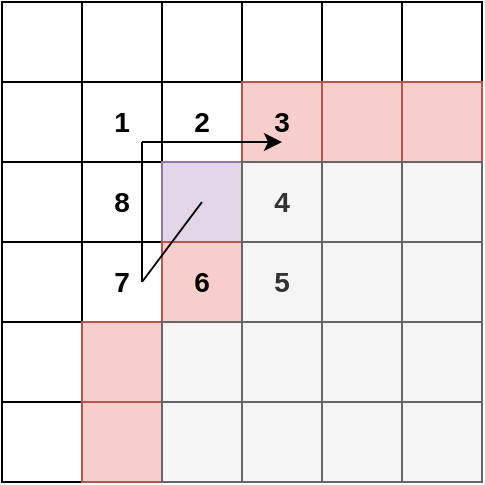 <mxfile version="15.8.7" type="device"><diagram id="Ebmifvg5upAK-ysGG3Q-" name="Seite-1"><mxGraphModel dx="569" dy="346" grid="1" gridSize="10" guides="1" tooltips="1" connect="1" arrows="1" fold="1" page="1" pageScale="1" pageWidth="827" pageHeight="1169" math="0" shadow="0"><root><mxCell id="0"/><mxCell id="1" parent="0"/><mxCell id="wnexn6uMr79CD4PGVwcj-1" value="" style="whiteSpace=wrap;html=1;aspect=fixed;" vertex="1" parent="1"><mxGeometry x="120" y="120" width="40" height="40" as="geometry"/></mxCell><mxCell id="wnexn6uMr79CD4PGVwcj-2" value="" style="whiteSpace=wrap;html=1;aspect=fixed;" vertex="1" parent="1"><mxGeometry x="160" y="120" width="40" height="40" as="geometry"/></mxCell><mxCell id="wnexn6uMr79CD4PGVwcj-3" value="" style="whiteSpace=wrap;html=1;aspect=fixed;" vertex="1" parent="1"><mxGeometry x="200" y="120" width="40" height="40" as="geometry"/></mxCell><mxCell id="wnexn6uMr79CD4PGVwcj-4" value="" style="whiteSpace=wrap;html=1;aspect=fixed;" vertex="1" parent="1"><mxGeometry x="240" y="120" width="40" height="40" as="geometry"/></mxCell><mxCell id="wnexn6uMr79CD4PGVwcj-5" value="" style="whiteSpace=wrap;html=1;aspect=fixed;" vertex="1" parent="1"><mxGeometry x="280" y="120" width="40" height="40" as="geometry"/></mxCell><mxCell id="wnexn6uMr79CD4PGVwcj-6" value="" style="whiteSpace=wrap;html=1;aspect=fixed;" vertex="1" parent="1"><mxGeometry x="320" y="120" width="40" height="40" as="geometry"/></mxCell><mxCell id="wnexn6uMr79CD4PGVwcj-8" value="" style="whiteSpace=wrap;html=1;aspect=fixed;" vertex="1" parent="1"><mxGeometry x="120" y="160" width="40" height="40" as="geometry"/></mxCell><mxCell id="wnexn6uMr79CD4PGVwcj-9" value="1" style="whiteSpace=wrap;html=1;aspect=fixed;fontSize=14;fontStyle=1" vertex="1" parent="1"><mxGeometry x="160" y="160" width="40" height="40" as="geometry"/></mxCell><mxCell id="wnexn6uMr79CD4PGVwcj-10" value="2" style="whiteSpace=wrap;html=1;aspect=fixed;fontSize=14;fontStyle=1" vertex="1" parent="1"><mxGeometry x="200" y="160" width="40" height="40" as="geometry"/></mxCell><mxCell id="wnexn6uMr79CD4PGVwcj-11" value="3" style="whiteSpace=wrap;html=1;aspect=fixed;fillColor=#f8cecc;strokeColor=#b85450;fontStyle=1;fontSize=14;" vertex="1" parent="1"><mxGeometry x="240" y="160" width="40" height="40" as="geometry"/></mxCell><mxCell id="wnexn6uMr79CD4PGVwcj-12" value="" style="whiteSpace=wrap;html=1;aspect=fixed;fillColor=#f8cecc;strokeColor=#b85450;" vertex="1" parent="1"><mxGeometry x="280" y="160" width="40" height="40" as="geometry"/></mxCell><mxCell id="wnexn6uMr79CD4PGVwcj-13" value="" style="whiteSpace=wrap;html=1;aspect=fixed;fillColor=#f8cecc;strokeColor=#b85450;" vertex="1" parent="1"><mxGeometry x="320" y="160" width="40" height="40" as="geometry"/></mxCell><mxCell id="wnexn6uMr79CD4PGVwcj-15" value="" style="whiteSpace=wrap;html=1;aspect=fixed;" vertex="1" parent="1"><mxGeometry x="120" y="200" width="40" height="40" as="geometry"/></mxCell><mxCell id="wnexn6uMr79CD4PGVwcj-16" value="8" style="whiteSpace=wrap;html=1;aspect=fixed;fontSize=14;fontStyle=1" vertex="1" parent="1"><mxGeometry x="160" y="200" width="40" height="40" as="geometry"/></mxCell><mxCell id="wnexn6uMr79CD4PGVwcj-17" value="" style="whiteSpace=wrap;html=1;aspect=fixed;fillColor=#e1d5e7;strokeColor=#9673a6;" vertex="1" parent="1"><mxGeometry x="200" y="200" width="40" height="40" as="geometry"/></mxCell><mxCell id="wnexn6uMr79CD4PGVwcj-18" value="4" style="whiteSpace=wrap;html=1;aspect=fixed;fillColor=#f5f5f5;fontColor=#333333;strokeColor=#666666;fontSize=14;fontStyle=1" vertex="1" parent="1"><mxGeometry x="240" y="200" width="40" height="40" as="geometry"/></mxCell><mxCell id="wnexn6uMr79CD4PGVwcj-19" value="" style="whiteSpace=wrap;html=1;aspect=fixed;fillColor=#f5f5f5;fontColor=#333333;strokeColor=#666666;" vertex="1" parent="1"><mxGeometry x="280" y="200" width="40" height="40" as="geometry"/></mxCell><mxCell id="wnexn6uMr79CD4PGVwcj-20" value="" style="whiteSpace=wrap;html=1;aspect=fixed;fillColor=#f5f5f5;fontColor=#333333;strokeColor=#666666;" vertex="1" parent="1"><mxGeometry x="320" y="200" width="40" height="40" as="geometry"/></mxCell><mxCell id="wnexn6uMr79CD4PGVwcj-22" value="" style="whiteSpace=wrap;html=1;aspect=fixed;" vertex="1" parent="1"><mxGeometry x="120" y="240" width="40" height="40" as="geometry"/></mxCell><mxCell id="wnexn6uMr79CD4PGVwcj-23" value="7" style="whiteSpace=wrap;html=1;aspect=fixed;fontSize=14;fontStyle=1" vertex="1" parent="1"><mxGeometry x="160" y="240" width="40" height="40" as="geometry"/></mxCell><mxCell id="wnexn6uMr79CD4PGVwcj-24" value="6" style="whiteSpace=wrap;html=1;aspect=fixed;fillColor=#f8cecc;strokeColor=#b85450;fontSize=14;fontStyle=1" vertex="1" parent="1"><mxGeometry x="200" y="240" width="40" height="40" as="geometry"/></mxCell><mxCell id="wnexn6uMr79CD4PGVwcj-25" value="5" style="whiteSpace=wrap;html=1;aspect=fixed;fillColor=#f5f5f5;fontColor=#333333;strokeColor=#666666;fontSize=14;fontStyle=1" vertex="1" parent="1"><mxGeometry x="240" y="240" width="40" height="40" as="geometry"/></mxCell><mxCell id="wnexn6uMr79CD4PGVwcj-26" value="" style="whiteSpace=wrap;html=1;aspect=fixed;fillColor=#f5f5f5;fontColor=#333333;strokeColor=#666666;" vertex="1" parent="1"><mxGeometry x="280" y="240" width="40" height="40" as="geometry"/></mxCell><mxCell id="wnexn6uMr79CD4PGVwcj-27" value="" style="whiteSpace=wrap;html=1;aspect=fixed;fillColor=#f5f5f5;fontColor=#333333;strokeColor=#666666;" vertex="1" parent="1"><mxGeometry x="320" y="240" width="40" height="40" as="geometry"/></mxCell><mxCell id="wnexn6uMr79CD4PGVwcj-29" value="" style="whiteSpace=wrap;html=1;aspect=fixed;" vertex="1" parent="1"><mxGeometry x="120" y="280" width="40" height="40" as="geometry"/></mxCell><mxCell id="wnexn6uMr79CD4PGVwcj-30" value="" style="whiteSpace=wrap;html=1;aspect=fixed;fillColor=#f8cecc;strokeColor=#b85450;" vertex="1" parent="1"><mxGeometry x="160" y="280" width="40" height="40" as="geometry"/></mxCell><mxCell id="wnexn6uMr79CD4PGVwcj-31" value="" style="whiteSpace=wrap;html=1;aspect=fixed;fillColor=#f5f5f5;fontColor=#333333;strokeColor=#666666;" vertex="1" parent="1"><mxGeometry x="200" y="280" width="40" height="40" as="geometry"/></mxCell><mxCell id="wnexn6uMr79CD4PGVwcj-32" value="" style="whiteSpace=wrap;html=1;aspect=fixed;fillColor=#f5f5f5;fontColor=#333333;strokeColor=#666666;" vertex="1" parent="1"><mxGeometry x="240" y="280" width="40" height="40" as="geometry"/></mxCell><mxCell id="wnexn6uMr79CD4PGVwcj-33" value="" style="whiteSpace=wrap;html=1;aspect=fixed;fillColor=#f5f5f5;fontColor=#333333;strokeColor=#666666;" vertex="1" parent="1"><mxGeometry x="280" y="280" width="40" height="40" as="geometry"/></mxCell><mxCell id="wnexn6uMr79CD4PGVwcj-34" value="" style="whiteSpace=wrap;html=1;aspect=fixed;fillColor=#f5f5f5;fontColor=#333333;strokeColor=#666666;" vertex="1" parent="1"><mxGeometry x="320" y="280" width="40" height="40" as="geometry"/></mxCell><mxCell id="wnexn6uMr79CD4PGVwcj-36" value="" style="whiteSpace=wrap;html=1;aspect=fixed;" vertex="1" parent="1"><mxGeometry x="120" y="320" width="40" height="40" as="geometry"/></mxCell><mxCell id="wnexn6uMr79CD4PGVwcj-37" value="" style="whiteSpace=wrap;html=1;aspect=fixed;fillColor=#f8cecc;strokeColor=#b85450;" vertex="1" parent="1"><mxGeometry x="160" y="320" width="40" height="40" as="geometry"/></mxCell><mxCell id="wnexn6uMr79CD4PGVwcj-38" value="" style="whiteSpace=wrap;html=1;aspect=fixed;fillColor=#f5f5f5;fontColor=#333333;strokeColor=#666666;" vertex="1" parent="1"><mxGeometry x="200" y="320" width="40" height="40" as="geometry"/></mxCell><mxCell id="wnexn6uMr79CD4PGVwcj-39" value="" style="whiteSpace=wrap;html=1;aspect=fixed;fillColor=#f5f5f5;fontColor=#333333;strokeColor=#666666;" vertex="1" parent="1"><mxGeometry x="240" y="320" width="40" height="40" as="geometry"/></mxCell><mxCell id="wnexn6uMr79CD4PGVwcj-40" value="" style="whiteSpace=wrap;html=1;aspect=fixed;fillColor=#f5f5f5;fontColor=#333333;strokeColor=#666666;" vertex="1" parent="1"><mxGeometry x="280" y="320" width="40" height="40" as="geometry"/></mxCell><mxCell id="wnexn6uMr79CD4PGVwcj-41" value="" style="whiteSpace=wrap;html=1;aspect=fixed;fillColor=#f5f5f5;fontColor=#333333;strokeColor=#666666;" vertex="1" parent="1"><mxGeometry x="320" y="320" width="40" height="40" as="geometry"/></mxCell><mxCell id="wnexn6uMr79CD4PGVwcj-44" value="" style="endArrow=none;html=1;rounded=0;jumpStyle=sharp;" edge="1" parent="1"><mxGeometry width="50" height="50" relative="1" as="geometry"><mxPoint x="220" y="220" as="sourcePoint"/><mxPoint x="190" y="260" as="targetPoint"/></mxGeometry></mxCell><mxCell id="wnexn6uMr79CD4PGVwcj-45" value="" style="endArrow=none;html=1;rounded=0;jumpStyle=sharp;" edge="1" parent="1"><mxGeometry width="50" height="50" relative="1" as="geometry"><mxPoint x="190" y="260" as="sourcePoint"/><mxPoint x="190" y="190" as="targetPoint"/></mxGeometry></mxCell><mxCell id="wnexn6uMr79CD4PGVwcj-46" value="" style="endArrow=classic;html=1;rounded=0;jumpStyle=sharp;" edge="1" parent="1"><mxGeometry width="50" height="50" relative="1" as="geometry"><mxPoint x="190" y="190" as="sourcePoint"/><mxPoint x="260" y="190" as="targetPoint"/></mxGeometry></mxCell></root></mxGraphModel></diagram></mxfile>